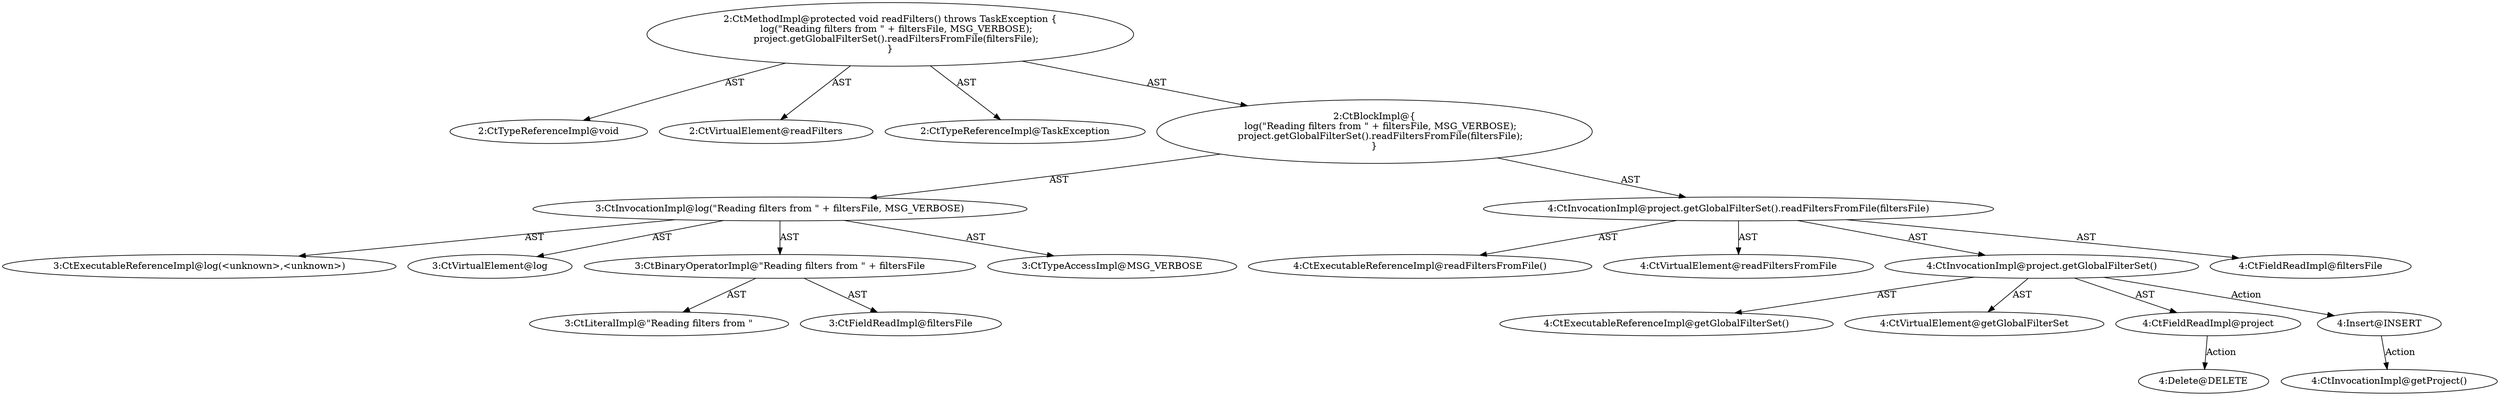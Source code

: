 digraph "readFilters#?" {
0 [label="2:CtTypeReferenceImpl@void" shape=ellipse]
1 [label="2:CtVirtualElement@readFilters" shape=ellipse]
2 [label="2:CtTypeReferenceImpl@TaskException" shape=ellipse]
3 [label="3:CtExecutableReferenceImpl@log(<unknown>,<unknown>)" shape=ellipse]
4 [label="3:CtVirtualElement@log" shape=ellipse]
5 [label="3:CtLiteralImpl@\"Reading filters from \"" shape=ellipse]
6 [label="3:CtFieldReadImpl@filtersFile" shape=ellipse]
7 [label="3:CtBinaryOperatorImpl@\"Reading filters from \" + filtersFile" shape=ellipse]
8 [label="3:CtTypeAccessImpl@MSG_VERBOSE" shape=ellipse]
9 [label="3:CtInvocationImpl@log(\"Reading filters from \" + filtersFile, MSG_VERBOSE)" shape=ellipse]
10 [label="4:CtExecutableReferenceImpl@readFiltersFromFile()" shape=ellipse]
11 [label="4:CtVirtualElement@readFiltersFromFile" shape=ellipse]
12 [label="4:CtExecutableReferenceImpl@getGlobalFilterSet()" shape=ellipse]
13 [label="4:CtVirtualElement@getGlobalFilterSet" shape=ellipse]
14 [label="4:CtFieldReadImpl@project" shape=ellipse]
15 [label="4:CtInvocationImpl@project.getGlobalFilterSet()" shape=ellipse]
16 [label="4:CtFieldReadImpl@filtersFile" shape=ellipse]
17 [label="4:CtInvocationImpl@project.getGlobalFilterSet().readFiltersFromFile(filtersFile)" shape=ellipse]
18 [label="2:CtBlockImpl@\{
    log(\"Reading filters from \" + filtersFile, MSG_VERBOSE);
    project.getGlobalFilterSet().readFiltersFromFile(filtersFile);
\}" shape=ellipse]
19 [label="2:CtMethodImpl@protected void readFilters() throws TaskException \{
    log(\"Reading filters from \" + filtersFile, MSG_VERBOSE);
    project.getGlobalFilterSet().readFiltersFromFile(filtersFile);
\}" shape=ellipse]
20 [label="4:Delete@DELETE" shape=ellipse]
21 [label="4:Insert@INSERT" shape=ellipse]
22 [label="4:CtInvocationImpl@getProject()" shape=ellipse]
7 -> 5 [label="AST"];
7 -> 6 [label="AST"];
9 -> 4 [label="AST"];
9 -> 3 [label="AST"];
9 -> 7 [label="AST"];
9 -> 8 [label="AST"];
14 -> 20 [label="Action"];
15 -> 13 [label="AST"];
15 -> 14 [label="AST"];
15 -> 12 [label="AST"];
15 -> 21 [label="Action"];
17 -> 11 [label="AST"];
17 -> 15 [label="AST"];
17 -> 10 [label="AST"];
17 -> 16 [label="AST"];
18 -> 9 [label="AST"];
18 -> 17 [label="AST"];
19 -> 1 [label="AST"];
19 -> 0 [label="AST"];
19 -> 2 [label="AST"];
19 -> 18 [label="AST"];
21 -> 22 [label="Action"];
}